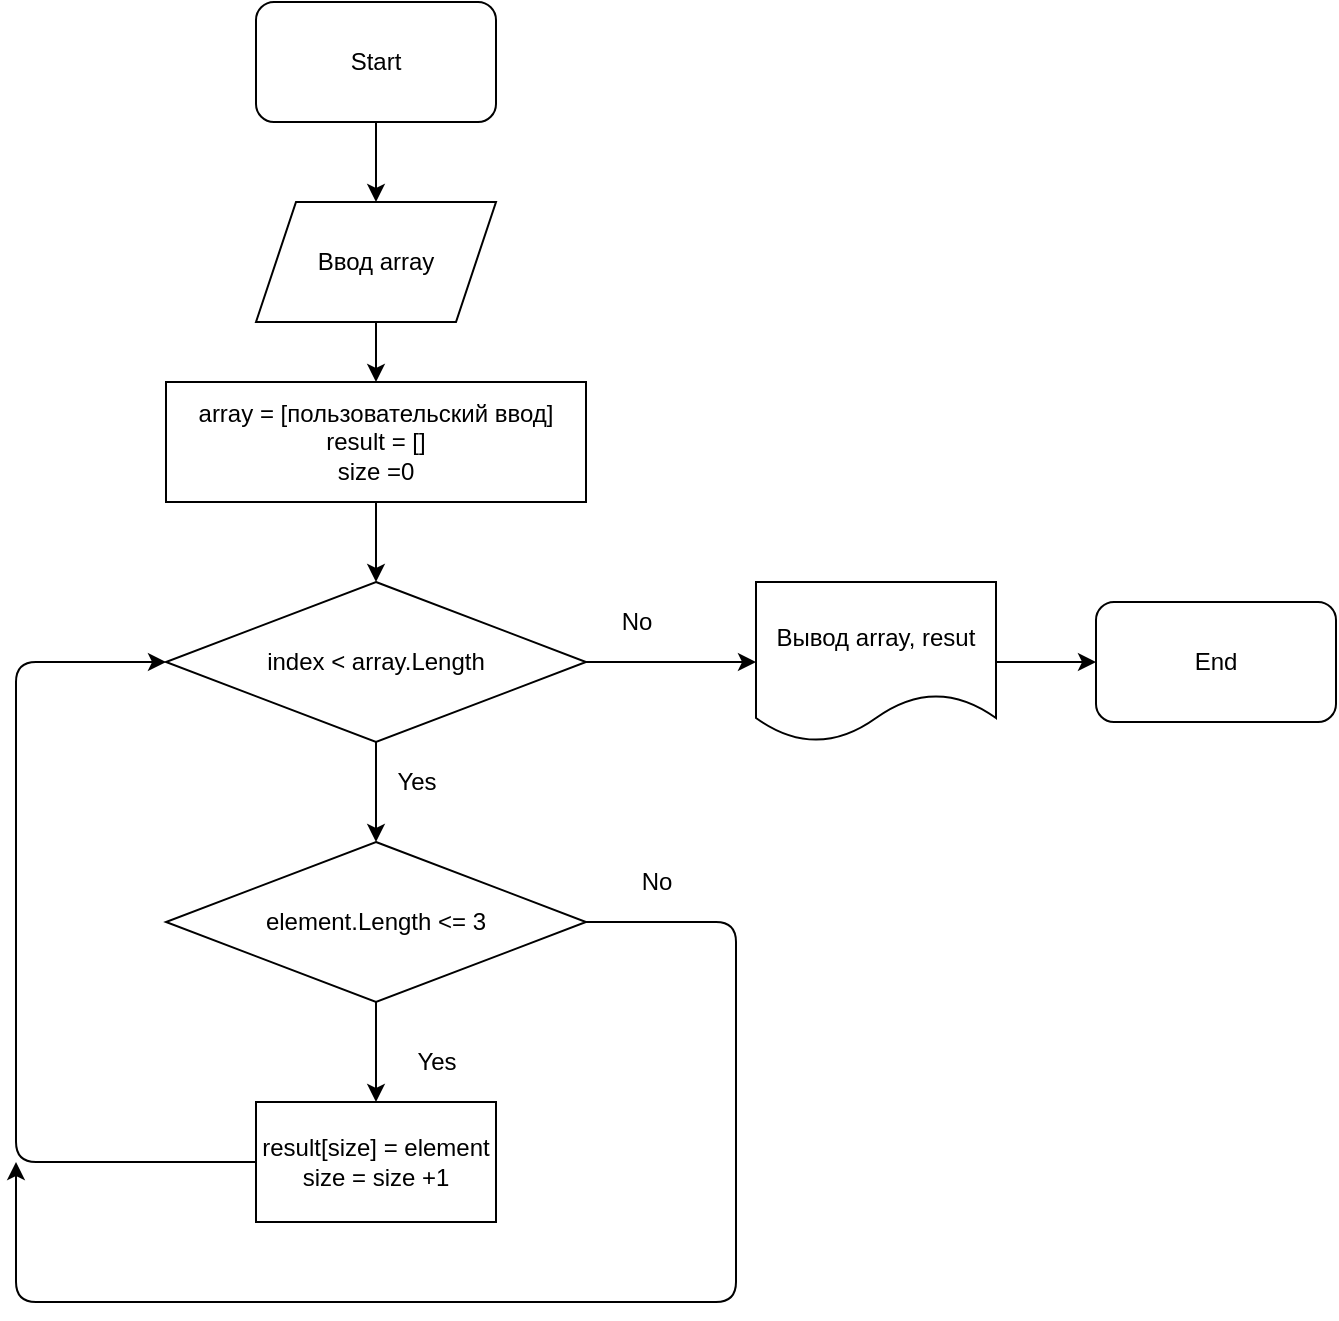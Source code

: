 <mxfile>
    <diagram id="wO2iEwWXLfPgoweSlAGl" name="Page-1">
        <mxGraphModel dx="644" dy="478" grid="1" gridSize="10" guides="1" tooltips="1" connect="1" arrows="1" fold="1" page="1" pageScale="1" pageWidth="827" pageHeight="1169" math="0" shadow="0">
            <root>
                <mxCell id="0"/>
                <mxCell id="1" parent="0"/>
                <mxCell id="5" style="edgeStyle=none;html=1;" edge="1" parent="1" source="2" target="3">
                    <mxGeometry relative="1" as="geometry"/>
                </mxCell>
                <mxCell id="2" value="Start" style="rounded=1;whiteSpace=wrap;html=1;" vertex="1" parent="1">
                    <mxGeometry x="260" y="30" width="120" height="60" as="geometry"/>
                </mxCell>
                <mxCell id="15" style="edgeStyle=none;html=1;entryX=0.5;entryY=0;entryDx=0;entryDy=0;" edge="1" parent="1" source="3" target="13">
                    <mxGeometry relative="1" as="geometry"/>
                </mxCell>
                <mxCell id="3" value="Ввод array" style="shape=parallelogram;perimeter=parallelogramPerimeter;whiteSpace=wrap;html=1;fixedSize=1;" vertex="1" parent="1">
                    <mxGeometry x="260" y="130" width="120" height="60" as="geometry"/>
                </mxCell>
                <mxCell id="9" style="edgeStyle=none;html=1;entryX=0.5;entryY=0;entryDx=0;entryDy=0;" edge="1" parent="1" source="6" target="8">
                    <mxGeometry relative="1" as="geometry"/>
                </mxCell>
                <mxCell id="24" style="edgeStyle=none;html=1;" edge="1" parent="1" source="6">
                    <mxGeometry relative="1" as="geometry">
                        <mxPoint x="510" y="360" as="targetPoint"/>
                    </mxGeometry>
                </mxCell>
                <mxCell id="6" value="index &amp;lt; array.Length" style="rhombus;whiteSpace=wrap;html=1;" vertex="1" parent="1">
                    <mxGeometry x="215" y="320" width="210" height="80" as="geometry"/>
                </mxCell>
                <mxCell id="11" style="edgeStyle=none;html=1;entryX=0.5;entryY=0;entryDx=0;entryDy=0;" edge="1" parent="1" source="8" target="10">
                    <mxGeometry relative="1" as="geometry"/>
                </mxCell>
                <mxCell id="20" style="edgeStyle=none;html=1;" edge="1" parent="1" source="8">
                    <mxGeometry relative="1" as="geometry">
                        <mxPoint x="140" y="610" as="targetPoint"/>
                        <Array as="points">
                            <mxPoint x="500" y="490"/>
                            <mxPoint x="500" y="680"/>
                            <mxPoint x="140" y="680"/>
                        </Array>
                    </mxGeometry>
                </mxCell>
                <mxCell id="8" value="element.Length &amp;lt;= 3" style="rhombus;whiteSpace=wrap;html=1;" vertex="1" parent="1">
                    <mxGeometry x="215" y="450" width="210" height="80" as="geometry"/>
                </mxCell>
                <mxCell id="19" style="edgeStyle=none;html=1;entryX=0;entryY=0.5;entryDx=0;entryDy=0;" edge="1" parent="1" source="10" target="6">
                    <mxGeometry relative="1" as="geometry">
                        <mxPoint x="110" y="610" as="targetPoint"/>
                        <Array as="points">
                            <mxPoint x="140" y="610"/>
                            <mxPoint x="140" y="360"/>
                        </Array>
                    </mxGeometry>
                </mxCell>
                <mxCell id="10" value="result[size] = element&lt;br&gt;size = size +1" style="rounded=0;whiteSpace=wrap;html=1;" vertex="1" parent="1">
                    <mxGeometry x="260" y="580" width="120" height="60" as="geometry"/>
                </mxCell>
                <mxCell id="12" value="Yes" style="text;html=1;align=center;verticalAlign=middle;resizable=0;points=[];autosize=1;strokeColor=none;fillColor=none;" vertex="1" parent="1">
                    <mxGeometry x="330" y="550" width="40" height="20" as="geometry"/>
                </mxCell>
                <mxCell id="16" style="edgeStyle=none;html=1;exitX=0.5;exitY=1;exitDx=0;exitDy=0;exitPerimeter=0;" edge="1" parent="1" source="13" target="6">
                    <mxGeometry relative="1" as="geometry">
                        <mxPoint x="320" y="290" as="sourcePoint"/>
                    </mxGeometry>
                </mxCell>
                <mxCell id="13" value="array = [пользовательский ввод]&lt;br&gt;result = []&lt;br&gt;size =0" style="rounded=0;whiteSpace=wrap;html=1;" vertex="1" parent="1">
                    <mxGeometry x="215" y="220" width="210" height="60" as="geometry"/>
                </mxCell>
                <mxCell id="21" value="No" style="text;html=1;align=center;verticalAlign=middle;resizable=0;points=[];autosize=1;strokeColor=none;fillColor=none;" vertex="1" parent="1">
                    <mxGeometry x="445" y="460" width="30" height="20" as="geometry"/>
                </mxCell>
                <mxCell id="23" value="Yes" style="text;html=1;align=center;verticalAlign=middle;resizable=0;points=[];autosize=1;strokeColor=none;fillColor=none;" vertex="1" parent="1">
                    <mxGeometry x="320" y="410" width="40" height="20" as="geometry"/>
                </mxCell>
                <mxCell id="25" value="No" style="text;html=1;align=center;verticalAlign=middle;resizable=0;points=[];autosize=1;strokeColor=none;fillColor=none;" vertex="1" parent="1">
                    <mxGeometry x="435" y="330" width="30" height="20" as="geometry"/>
                </mxCell>
                <mxCell id="27" style="edgeStyle=none;html=1;" edge="1" parent="1" source="26" target="28">
                    <mxGeometry relative="1" as="geometry">
                        <mxPoint x="670" y="360" as="targetPoint"/>
                    </mxGeometry>
                </mxCell>
                <mxCell id="26" value="Вывод array, resut" style="shape=document;whiteSpace=wrap;html=1;boundedLbl=1;" vertex="1" parent="1">
                    <mxGeometry x="510" y="320" width="120" height="80" as="geometry"/>
                </mxCell>
                <mxCell id="28" value="End" style="rounded=1;whiteSpace=wrap;html=1;" vertex="1" parent="1">
                    <mxGeometry x="680" y="330" width="120" height="60" as="geometry"/>
                </mxCell>
            </root>
        </mxGraphModel>
    </diagram>
</mxfile>